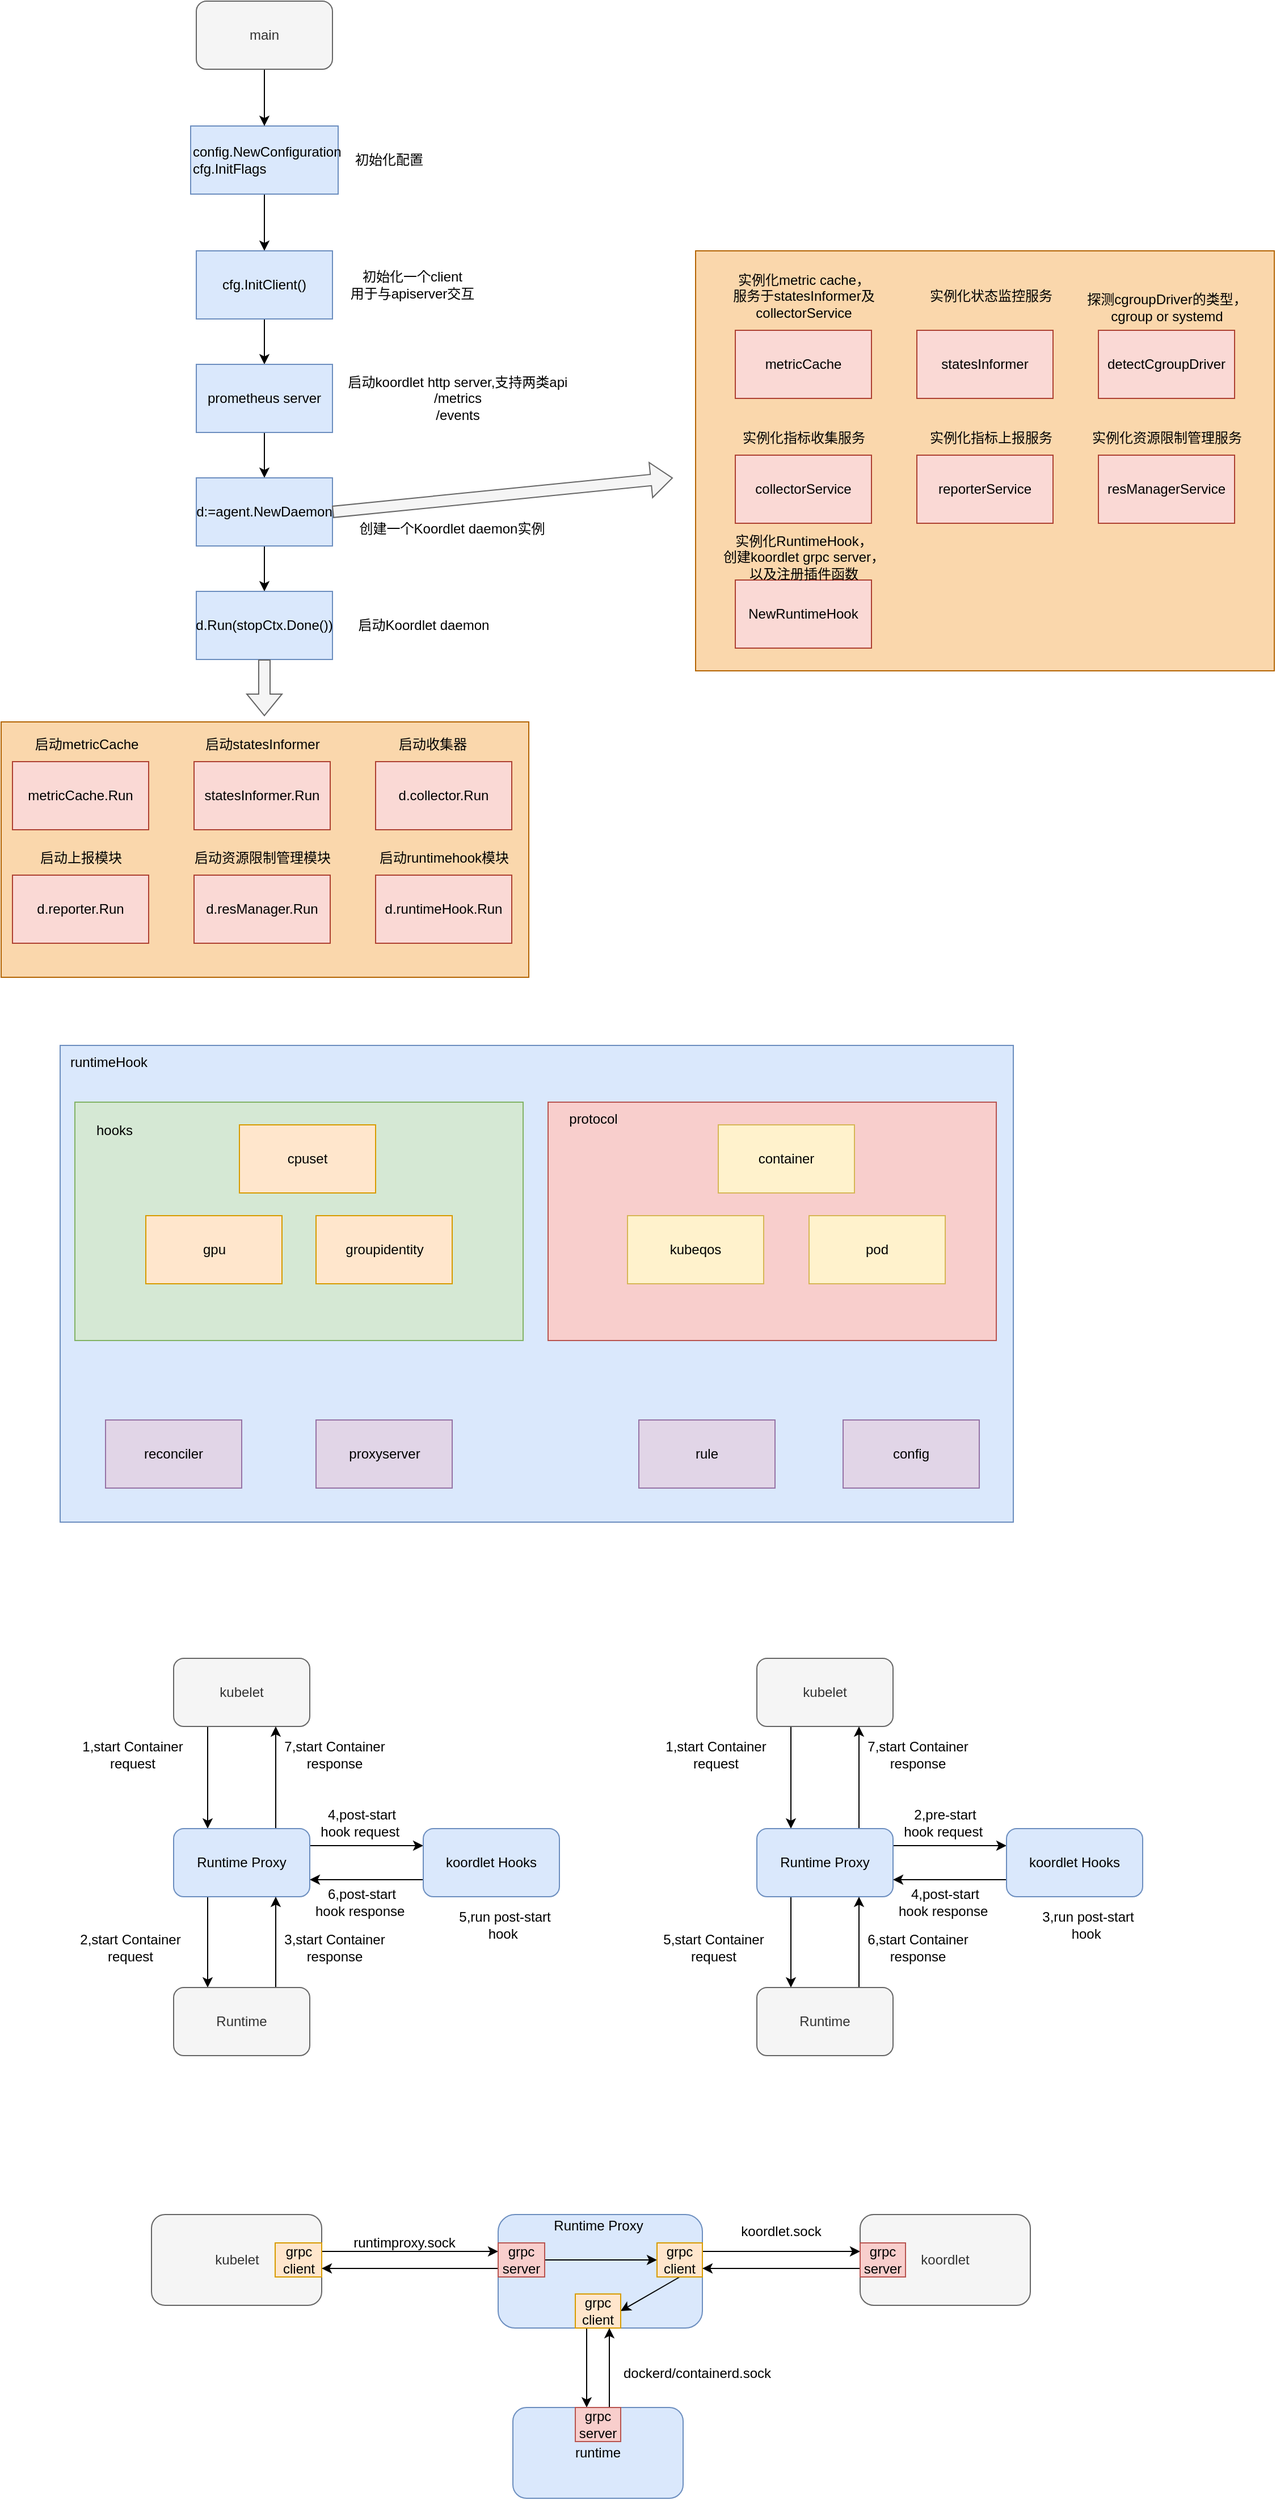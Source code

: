 <mxfile version="20.7.4" type="device"><diagram id="zlKiMgp8BhuNsJKKGPrs" name="第 1 页"><mxGraphModel dx="1434" dy="572" grid="0" gridSize="10" guides="1" tooltips="1" connect="1" arrows="1" fold="1" page="1" pageScale="1" pageWidth="3300" pageHeight="4681" math="0" shadow="0"><root><mxCell id="0"/><mxCell id="1" parent="0"/><mxCell id="lKtMnKAVDVIrrh2QZ4Ts-63" value="" style="rounded=0;whiteSpace=wrap;html=1;fillColor=#dae8fc;strokeColor=#6c8ebf;" parent="1" vertex="1"><mxGeometry x="120" y="1080" width="840" height="420" as="geometry"/></mxCell><mxCell id="lKtMnKAVDVIrrh2QZ4Ts-54" value="" style="rounded=0;whiteSpace=wrap;html=1;fillColor=#fad7ac;strokeColor=#b46504;" parent="1" vertex="1"><mxGeometry x="680" y="380" width="510" height="370" as="geometry"/></mxCell><mxCell id="lKtMnKAVDVIrrh2QZ4Ts-51" value="" style="rounded=0;whiteSpace=wrap;html=1;fillColor=#fad7ac;strokeColor=#b46504;" parent="1" vertex="1"><mxGeometry x="68" y="795" width="465" height="225" as="geometry"/></mxCell><mxCell id="lKtMnKAVDVIrrh2QZ4Ts-47" style="edgeStyle=orthogonalEdgeStyle;rounded=0;orthogonalLoop=1;jettySize=auto;html=1;exitX=0.5;exitY=1;exitDx=0;exitDy=0;" parent="1" source="lKtMnKAVDVIrrh2QZ4Ts-2" target="lKtMnKAVDVIrrh2QZ4Ts-7" edge="1"><mxGeometry relative="1" as="geometry"/></mxCell><mxCell id="lKtMnKAVDVIrrh2QZ4Ts-2" value="config.NewConfiguration&lt;br&gt;cfg.InitFlags" style="rounded=0;whiteSpace=wrap;html=1;align=left;fillColor=#dae8fc;strokeColor=#6c8ebf;" parent="1" vertex="1"><mxGeometry x="235" y="270" width="130" height="60" as="geometry"/></mxCell><mxCell id="lKtMnKAVDVIrrh2QZ4Ts-46" style="edgeStyle=orthogonalEdgeStyle;rounded=0;orthogonalLoop=1;jettySize=auto;html=1;exitX=0.5;exitY=1;exitDx=0;exitDy=0;entryX=0.5;entryY=0;entryDx=0;entryDy=0;" parent="1" source="lKtMnKAVDVIrrh2QZ4Ts-5" target="lKtMnKAVDVIrrh2QZ4Ts-2" edge="1"><mxGeometry relative="1" as="geometry"/></mxCell><mxCell id="lKtMnKAVDVIrrh2QZ4Ts-5" value="main" style="rounded=1;whiteSpace=wrap;html=1;fillColor=#f5f5f5;fontColor=#333333;strokeColor=#666666;" parent="1" vertex="1"><mxGeometry x="240" y="160" width="120" height="60" as="geometry"/></mxCell><mxCell id="lKtMnKAVDVIrrh2QZ4Ts-6" value="初始化配置" style="text;html=1;strokeColor=none;fillColor=none;align=center;verticalAlign=middle;whiteSpace=wrap;rounded=0;" parent="1" vertex="1"><mxGeometry x="370" y="285" width="80" height="30" as="geometry"/></mxCell><mxCell id="lKtMnKAVDVIrrh2QZ4Ts-48" style="edgeStyle=orthogonalEdgeStyle;rounded=0;orthogonalLoop=1;jettySize=auto;html=1;exitX=0.5;exitY=1;exitDx=0;exitDy=0;entryX=0.5;entryY=0;entryDx=0;entryDy=0;" parent="1" source="lKtMnKAVDVIrrh2QZ4Ts-7" target="lKtMnKAVDVIrrh2QZ4Ts-9" edge="1"><mxGeometry relative="1" as="geometry"/></mxCell><mxCell id="lKtMnKAVDVIrrh2QZ4Ts-7" value="cfg.InitClient()" style="rounded=0;whiteSpace=wrap;html=1;fillColor=#dae8fc;strokeColor=#6c8ebf;" parent="1" vertex="1"><mxGeometry x="240" y="380" width="120" height="60" as="geometry"/></mxCell><mxCell id="lKtMnKAVDVIrrh2QZ4Ts-8" value="初始化一个client&lt;br&gt;用于与apiserver交互" style="text;html=1;align=center;verticalAlign=middle;resizable=0;points=[];autosize=1;strokeColor=none;fillColor=none;" parent="1" vertex="1"><mxGeometry x="365" y="390" width="130" height="40" as="geometry"/></mxCell><mxCell id="lKtMnKAVDVIrrh2QZ4Ts-49" style="edgeStyle=orthogonalEdgeStyle;rounded=0;orthogonalLoop=1;jettySize=auto;html=1;exitX=0.5;exitY=1;exitDx=0;exitDy=0;entryX=0.5;entryY=0;entryDx=0;entryDy=0;" parent="1" source="lKtMnKAVDVIrrh2QZ4Ts-9" target="lKtMnKAVDVIrrh2QZ4Ts-11" edge="1"><mxGeometry relative="1" as="geometry"/></mxCell><mxCell id="lKtMnKAVDVIrrh2QZ4Ts-9" value="prometheus server" style="rounded=0;whiteSpace=wrap;html=1;fillColor=#dae8fc;strokeColor=#6c8ebf;" parent="1" vertex="1"><mxGeometry x="240" y="480" width="120" height="60" as="geometry"/></mxCell><mxCell id="lKtMnKAVDVIrrh2QZ4Ts-10" value="启动koordlet http server,支持两类api&lt;br&gt;/metrics&lt;br&gt;/events" style="text;html=1;align=center;verticalAlign=middle;resizable=0;points=[];autosize=1;strokeColor=none;fillColor=none;" parent="1" vertex="1"><mxGeometry x="360" y="480" width="220" height="60" as="geometry"/></mxCell><mxCell id="lKtMnKAVDVIrrh2QZ4Ts-50" style="edgeStyle=orthogonalEdgeStyle;rounded=0;orthogonalLoop=1;jettySize=auto;html=1;exitX=0.5;exitY=1;exitDx=0;exitDy=0;entryX=0.5;entryY=0;entryDx=0;entryDy=0;" parent="1" source="lKtMnKAVDVIrrh2QZ4Ts-11" target="lKtMnKAVDVIrrh2QZ4Ts-12" edge="1"><mxGeometry relative="1" as="geometry"/></mxCell><mxCell id="lKtMnKAVDVIrrh2QZ4Ts-11" value="d:=agent.NewDaemon" style="rounded=0;whiteSpace=wrap;html=1;fillColor=#dae8fc;strokeColor=#6c8ebf;" parent="1" vertex="1"><mxGeometry x="240" y="580" width="120" height="60" as="geometry"/></mxCell><mxCell id="lKtMnKAVDVIrrh2QZ4Ts-12" value="d.Run(stopCtx.Done())" style="rounded=0;whiteSpace=wrap;html=1;fillColor=#dae8fc;strokeColor=#6c8ebf;" parent="1" vertex="1"><mxGeometry x="240" y="680" width="120" height="60" as="geometry"/></mxCell><mxCell id="lKtMnKAVDVIrrh2QZ4Ts-13" value="创建一个Koordlet daemon实例" style="text;html=1;align=center;verticalAlign=middle;resizable=0;points=[];autosize=1;strokeColor=none;fillColor=none;" parent="1" vertex="1"><mxGeometry x="370" y="610" width="190" height="30" as="geometry"/></mxCell><mxCell id="lKtMnKAVDVIrrh2QZ4Ts-14" value="启动Koordlet daemon" style="text;html=1;align=center;verticalAlign=middle;resizable=0;points=[];autosize=1;strokeColor=none;fillColor=none;" parent="1" vertex="1"><mxGeometry x="370" y="695" width="140" height="30" as="geometry"/></mxCell><mxCell id="lKtMnKAVDVIrrh2QZ4Ts-15" value="detectCgroupDriver" style="rounded=0;whiteSpace=wrap;html=1;fillColor=#fad9d5;strokeColor=#ae4132;" parent="1" vertex="1"><mxGeometry x="1035" y="450" width="120" height="60" as="geometry"/></mxCell><mxCell id="lKtMnKAVDVIrrh2QZ4Ts-19" value="&lt;span style=&quot;&quot;&gt;collectorService&lt;/span&gt;" style="rounded=0;whiteSpace=wrap;html=1;fillColor=#fad9d5;strokeColor=#ae4132;" parent="1" vertex="1"><mxGeometry x="715" y="560" width="120" height="60" as="geometry"/></mxCell><mxCell id="lKtMnKAVDVIrrh2QZ4Ts-20" value="reporterService" style="rounded=0;whiteSpace=wrap;html=1;fillColor=#fad9d5;strokeColor=#ae4132;" parent="1" vertex="1"><mxGeometry x="875" y="560" width="120" height="60" as="geometry"/></mxCell><mxCell id="lKtMnKAVDVIrrh2QZ4Ts-22" value="statesInformer" style="rounded=0;whiteSpace=wrap;html=1;fillColor=#fad9d5;strokeColor=#ae4132;" parent="1" vertex="1"><mxGeometry x="875" y="450" width="120" height="60" as="geometry"/></mxCell><mxCell id="lKtMnKAVDVIrrh2QZ4Ts-23" value="NewRuntimeHook" style="rounded=0;whiteSpace=wrap;html=1;fillColor=#fad9d5;strokeColor=#ae4132;" parent="1" vertex="1"><mxGeometry x="715" y="670" width="120" height="60" as="geometry"/></mxCell><mxCell id="lKtMnKAVDVIrrh2QZ4Ts-24" value="resManagerService" style="rounded=0;whiteSpace=wrap;html=1;fillColor=#fad9d5;strokeColor=#ae4132;" parent="1" vertex="1"><mxGeometry x="1035" y="560" width="120" height="60" as="geometry"/></mxCell><mxCell id="lKtMnKAVDVIrrh2QZ4Ts-25" value="探测cgroupDriver的类型，&lt;br&gt;cgroup or systemd" style="text;html=1;align=center;verticalAlign=middle;resizable=0;points=[];autosize=1;strokeColor=none;fillColor=none;" parent="1" vertex="1"><mxGeometry x="1015" y="410" width="160" height="40" as="geometry"/></mxCell><mxCell id="lKtMnKAVDVIrrh2QZ4Ts-26" value="实例化指标收集服务" style="text;html=1;align=center;verticalAlign=middle;resizable=0;points=[];autosize=1;strokeColor=none;fillColor=none;" parent="1" vertex="1"><mxGeometry x="710" y="530" width="130" height="30" as="geometry"/></mxCell><mxCell id="lKtMnKAVDVIrrh2QZ4Ts-27" value="实例化指标上报服务" style="text;html=1;align=center;verticalAlign=middle;resizable=0;points=[];autosize=1;strokeColor=none;fillColor=none;" parent="1" vertex="1"><mxGeometry x="875" y="530" width="130" height="30" as="geometry"/></mxCell><mxCell id="lKtMnKAVDVIrrh2QZ4Ts-28" value="实例化RuntimeHook，&lt;br&gt;创建koordlet grpc server，&lt;br&gt;以及注册插件函数" style="text;html=1;align=center;verticalAlign=middle;resizable=0;points=[];autosize=1;strokeColor=none;fillColor=none;" parent="1" vertex="1"><mxGeometry x="690" y="620" width="170" height="60" as="geometry"/></mxCell><mxCell id="lKtMnKAVDVIrrh2QZ4Ts-29" value="实例化资源限制管理服务" style="text;html=1;align=center;verticalAlign=middle;resizable=0;points=[];autosize=1;strokeColor=none;fillColor=none;" parent="1" vertex="1"><mxGeometry x="1015" y="530" width="160" height="30" as="geometry"/></mxCell><mxCell id="lKtMnKAVDVIrrh2QZ4Ts-30" value="实例化状态监控服务" style="text;html=1;align=center;verticalAlign=middle;resizable=0;points=[];autosize=1;strokeColor=none;fillColor=none;" parent="1" vertex="1"><mxGeometry x="875" y="405" width="130" height="30" as="geometry"/></mxCell><mxCell id="lKtMnKAVDVIrrh2QZ4Ts-32" value="metricCache.Run" style="rounded=0;whiteSpace=wrap;html=1;fillColor=#fad9d5;strokeColor=#ae4132;" parent="1" vertex="1"><mxGeometry x="78" y="830" width="120" height="60" as="geometry"/></mxCell><mxCell id="lKtMnKAVDVIrrh2QZ4Ts-33" value="metricCache" style="rounded=0;whiteSpace=wrap;html=1;fillColor=#fad9d5;strokeColor=#ae4132;" parent="1" vertex="1"><mxGeometry x="715" y="450" width="120" height="60" as="geometry"/></mxCell><mxCell id="lKtMnKAVDVIrrh2QZ4Ts-34" value="实例化metric cache，&lt;br&gt;服务于&lt;span style=&quot;&quot;&gt;statesInformer及&lt;/span&gt;&lt;br&gt;&lt;span style=&quot;&quot;&gt;collectorService&lt;/span&gt;" style="text;html=1;align=center;verticalAlign=middle;resizable=0;points=[];autosize=1;strokeColor=none;fillColor=none;" parent="1" vertex="1"><mxGeometry x="700" y="390" width="150" height="60" as="geometry"/></mxCell><mxCell id="lKtMnKAVDVIrrh2QZ4Ts-35" value="d.reporter.Run" style="rounded=0;whiteSpace=wrap;html=1;fillColor=#fad9d5;strokeColor=#ae4132;" parent="1" vertex="1"><mxGeometry x="78" y="930" width="120" height="60" as="geometry"/></mxCell><mxCell id="lKtMnKAVDVIrrh2QZ4Ts-36" value="d.collector.Run" style="rounded=0;whiteSpace=wrap;html=1;fillColor=#fad9d5;strokeColor=#ae4132;" parent="1" vertex="1"><mxGeometry x="398" y="830" width="120" height="60" as="geometry"/></mxCell><mxCell id="lKtMnKAVDVIrrh2QZ4Ts-37" value="statesInformer.Run" style="rounded=0;whiteSpace=wrap;html=1;fillColor=#fad9d5;strokeColor=#ae4132;" parent="1" vertex="1"><mxGeometry x="238" y="830" width="120" height="60" as="geometry"/></mxCell><mxCell id="lKtMnKAVDVIrrh2QZ4Ts-38" value="d.resManager.Run" style="rounded=0;whiteSpace=wrap;html=1;fillColor=#fad9d5;strokeColor=#ae4132;" parent="1" vertex="1"><mxGeometry x="238" y="930" width="120" height="60" as="geometry"/></mxCell><mxCell id="lKtMnKAVDVIrrh2QZ4Ts-39" value="d.runtimeHook.Run" style="rounded=0;whiteSpace=wrap;html=1;fillColor=#fad9d5;strokeColor=#ae4132;" parent="1" vertex="1"><mxGeometry x="398" y="930" width="120" height="60" as="geometry"/></mxCell><mxCell id="lKtMnKAVDVIrrh2QZ4Ts-40" value="启动metricCache" style="text;html=1;align=center;verticalAlign=middle;resizable=0;points=[];autosize=1;strokeColor=none;fillColor=none;" parent="1" vertex="1"><mxGeometry x="88" y="800" width="110" height="30" as="geometry"/></mxCell><mxCell id="lKtMnKAVDVIrrh2QZ4Ts-41" value="启动statesInformer" style="text;html=1;align=center;verticalAlign=middle;resizable=0;points=[];autosize=1;strokeColor=none;fillColor=none;" parent="1" vertex="1"><mxGeometry x="238" y="800" width="120" height="30" as="geometry"/></mxCell><mxCell id="lKtMnKAVDVIrrh2QZ4Ts-42" value="启动收集器" style="text;html=1;align=center;verticalAlign=middle;resizable=0;points=[];autosize=1;strokeColor=none;fillColor=none;" parent="1" vertex="1"><mxGeometry x="408" y="800" width="80" height="30" as="geometry"/></mxCell><mxCell id="lKtMnKAVDVIrrh2QZ4Ts-43" value="启动上报模块" style="text;html=1;align=center;verticalAlign=middle;resizable=0;points=[];autosize=1;strokeColor=none;fillColor=none;" parent="1" vertex="1"><mxGeometry x="88" y="900" width="100" height="30" as="geometry"/></mxCell><mxCell id="lKtMnKAVDVIrrh2QZ4Ts-44" value="启动资源限制管理模块" style="text;html=1;align=center;verticalAlign=middle;resizable=0;points=[];autosize=1;strokeColor=none;fillColor=none;" parent="1" vertex="1"><mxGeometry x="228" y="900" width="140" height="30" as="geometry"/></mxCell><mxCell id="lKtMnKAVDVIrrh2QZ4Ts-45" value="启动runtimehook模块" style="text;html=1;align=center;verticalAlign=middle;resizable=0;points=[];autosize=1;strokeColor=none;fillColor=none;" parent="1" vertex="1"><mxGeometry x="388" y="900" width="140" height="30" as="geometry"/></mxCell><mxCell id="lKtMnKAVDVIrrh2QZ4Ts-55" value="" style="shape=flexArrow;endArrow=classic;html=1;rounded=0;exitX=1;exitY=0.5;exitDx=0;exitDy=0;fillColor=#f5f5f5;strokeColor=#666666;" parent="1" source="lKtMnKAVDVIrrh2QZ4Ts-11" edge="1"><mxGeometry width="50" height="50" relative="1" as="geometry"><mxPoint x="420" y="630" as="sourcePoint"/><mxPoint x="660" y="580" as="targetPoint"/></mxGeometry></mxCell><mxCell id="lKtMnKAVDVIrrh2QZ4Ts-56" value="" style="shape=flexArrow;endArrow=classic;html=1;rounded=0;exitX=0.5;exitY=1;exitDx=0;exitDy=0;fillColor=#f5f5f5;strokeColor=#666666;" parent="1" source="lKtMnKAVDVIrrh2QZ4Ts-12" edge="1"><mxGeometry width="50" height="50" relative="1" as="geometry"><mxPoint x="280" y="800" as="sourcePoint"/><mxPoint x="300" y="790" as="targetPoint"/></mxGeometry></mxCell><mxCell id="lKtMnKAVDVIrrh2QZ4Ts-59" value="proxyserver" style="rounded=0;whiteSpace=wrap;html=1;fillColor=#e1d5e7;strokeColor=#9673a6;" parent="1" vertex="1"><mxGeometry x="345.5" y="1410" width="120" height="60" as="geometry"/></mxCell><mxCell id="lKtMnKAVDVIrrh2QZ4Ts-60" value="reconciler" style="rounded=0;whiteSpace=wrap;html=1;fillColor=#e1d5e7;strokeColor=#9673a6;" parent="1" vertex="1"><mxGeometry x="160" y="1410" width="120" height="60" as="geometry"/></mxCell><mxCell id="lKtMnKAVDVIrrh2QZ4Ts-67" value="" style="rounded=0;whiteSpace=wrap;html=1;fillColor=#d5e8d4;strokeColor=#82b366;" parent="1" vertex="1"><mxGeometry x="133" y="1130" width="395" height="210" as="geometry"/></mxCell><mxCell id="lKtMnKAVDVIrrh2QZ4Ts-61" value="rule" style="rounded=0;whiteSpace=wrap;html=1;fillColor=#e1d5e7;strokeColor=#9673a6;" parent="1" vertex="1"><mxGeometry x="630" y="1410" width="120" height="60" as="geometry"/></mxCell><mxCell id="lKtMnKAVDVIrrh2QZ4Ts-62" value="config" style="rounded=0;whiteSpace=wrap;html=1;fillColor=#e1d5e7;strokeColor=#9673a6;" parent="1" vertex="1"><mxGeometry x="810" y="1410" width="120" height="60" as="geometry"/></mxCell><mxCell id="lKtMnKAVDVIrrh2QZ4Ts-57" value="cpuset" style="rounded=0;whiteSpace=wrap;html=1;fillColor=#ffe6cc;strokeColor=#d79b00;" parent="1" vertex="1"><mxGeometry x="278" y="1150" width="120" height="60" as="geometry"/></mxCell><mxCell id="lKtMnKAVDVIrrh2QZ4Ts-66" value="groupidentity" style="rounded=0;whiteSpace=wrap;html=1;fillColor=#ffe6cc;strokeColor=#d79b00;" parent="1" vertex="1"><mxGeometry x="345.5" y="1230" width="120" height="60" as="geometry"/></mxCell><mxCell id="lKtMnKAVDVIrrh2QZ4Ts-65" value="gpu" style="rounded=0;whiteSpace=wrap;html=1;fillColor=#ffe6cc;strokeColor=#d79b00;" parent="1" vertex="1"><mxGeometry x="195.5" y="1230" width="120" height="60" as="geometry"/></mxCell><mxCell id="lKtMnKAVDVIrrh2QZ4Ts-70" value="" style="rounded=0;whiteSpace=wrap;html=1;fillColor=#f8cecc;strokeColor=#b85450;" parent="1" vertex="1"><mxGeometry x="550" y="1130" width="395" height="210" as="geometry"/></mxCell><mxCell id="lKtMnKAVDVIrrh2QZ4Ts-68" value="container" style="rounded=0;whiteSpace=wrap;html=1;fillColor=#fff2cc;strokeColor=#d6b656;" parent="1" vertex="1"><mxGeometry x="700" y="1150" width="120" height="60" as="geometry"/></mxCell><mxCell id="lKtMnKAVDVIrrh2QZ4Ts-58" value="kubeqos" style="rounded=0;whiteSpace=wrap;html=1;fillColor=#fff2cc;strokeColor=#d6b656;" parent="1" vertex="1"><mxGeometry x="620" y="1230" width="120" height="60" as="geometry"/></mxCell><mxCell id="lKtMnKAVDVIrrh2QZ4Ts-69" value="pod" style="rounded=0;whiteSpace=wrap;html=1;fillColor=#fff2cc;strokeColor=#d6b656;" parent="1" vertex="1"><mxGeometry x="780" y="1230" width="120" height="60" as="geometry"/></mxCell><mxCell id="lKtMnKAVDVIrrh2QZ4Ts-71" value="protocol" style="text;html=1;strokeColor=none;fillColor=none;align=center;verticalAlign=middle;whiteSpace=wrap;rounded=0;" parent="1" vertex="1"><mxGeometry x="560" y="1130" width="60" height="30" as="geometry"/></mxCell><mxCell id="lKtMnKAVDVIrrh2QZ4Ts-72" value="runtimeHook" style="text;html=1;strokeColor=none;fillColor=none;align=center;verticalAlign=middle;whiteSpace=wrap;rounded=0;" parent="1" vertex="1"><mxGeometry x="133" y="1080" width="60" height="30" as="geometry"/></mxCell><mxCell id="lKtMnKAVDVIrrh2QZ4Ts-73" value="hooks" style="text;html=1;strokeColor=none;fillColor=none;align=center;verticalAlign=middle;whiteSpace=wrap;rounded=0;" parent="1" vertex="1"><mxGeometry x="138" y="1140" width="60" height="30" as="geometry"/></mxCell><mxCell id="vzNO9jALvH_9d_P13sJ4-8" style="edgeStyle=orthogonalEdgeStyle;rounded=0;orthogonalLoop=1;jettySize=auto;html=1;exitX=0.25;exitY=1;exitDx=0;exitDy=0;entryX=0.25;entryY=0;entryDx=0;entryDy=0;" edge="1" parent="1" source="vzNO9jALvH_9d_P13sJ4-2" target="vzNO9jALvH_9d_P13sJ4-3"><mxGeometry relative="1" as="geometry"/></mxCell><mxCell id="vzNO9jALvH_9d_P13sJ4-2" value="kubelet" style="rounded=1;whiteSpace=wrap;html=1;fillColor=#f5f5f5;fontColor=#333333;strokeColor=#666666;" vertex="1" parent="1"><mxGeometry x="220" y="1620" width="120" height="60" as="geometry"/></mxCell><mxCell id="vzNO9jALvH_9d_P13sJ4-6" style="edgeStyle=orthogonalEdgeStyle;rounded=0;orthogonalLoop=1;jettySize=auto;html=1;exitX=1;exitY=0.25;exitDx=0;exitDy=0;entryX=0;entryY=0.25;entryDx=0;entryDy=0;" edge="1" parent="1" source="vzNO9jALvH_9d_P13sJ4-3" target="vzNO9jALvH_9d_P13sJ4-5"><mxGeometry relative="1" as="geometry"/></mxCell><mxCell id="vzNO9jALvH_9d_P13sJ4-9" style="edgeStyle=orthogonalEdgeStyle;rounded=0;orthogonalLoop=1;jettySize=auto;html=1;exitX=0.75;exitY=0;exitDx=0;exitDy=0;entryX=0.75;entryY=1;entryDx=0;entryDy=0;" edge="1" parent="1" source="vzNO9jALvH_9d_P13sJ4-3" target="vzNO9jALvH_9d_P13sJ4-2"><mxGeometry relative="1" as="geometry"/></mxCell><mxCell id="vzNO9jALvH_9d_P13sJ4-10" style="edgeStyle=orthogonalEdgeStyle;rounded=0;orthogonalLoop=1;jettySize=auto;html=1;exitX=0.25;exitY=1;exitDx=0;exitDy=0;entryX=0.25;entryY=0;entryDx=0;entryDy=0;" edge="1" parent="1" source="vzNO9jALvH_9d_P13sJ4-3" target="vzNO9jALvH_9d_P13sJ4-4"><mxGeometry relative="1" as="geometry"/></mxCell><mxCell id="vzNO9jALvH_9d_P13sJ4-3" value="Runtime Proxy" style="rounded=1;whiteSpace=wrap;html=1;fillColor=#dae8fc;strokeColor=#6c8ebf;" vertex="1" parent="1"><mxGeometry x="220" y="1770" width="120" height="60" as="geometry"/></mxCell><mxCell id="vzNO9jALvH_9d_P13sJ4-11" style="edgeStyle=orthogonalEdgeStyle;rounded=0;orthogonalLoop=1;jettySize=auto;html=1;exitX=0.75;exitY=0;exitDx=0;exitDy=0;entryX=0.75;entryY=1;entryDx=0;entryDy=0;" edge="1" parent="1" source="vzNO9jALvH_9d_P13sJ4-4" target="vzNO9jALvH_9d_P13sJ4-3"><mxGeometry relative="1" as="geometry"/></mxCell><mxCell id="vzNO9jALvH_9d_P13sJ4-4" value="Runtime" style="rounded=1;whiteSpace=wrap;html=1;fillColor=#f5f5f5;fontColor=#333333;strokeColor=#666666;" vertex="1" parent="1"><mxGeometry x="220" y="1910" width="120" height="60" as="geometry"/></mxCell><mxCell id="vzNO9jALvH_9d_P13sJ4-7" style="edgeStyle=orthogonalEdgeStyle;rounded=0;orthogonalLoop=1;jettySize=auto;html=1;exitX=0;exitY=0.75;exitDx=0;exitDy=0;entryX=1;entryY=0.75;entryDx=0;entryDy=0;" edge="1" parent="1" source="vzNO9jALvH_9d_P13sJ4-5" target="vzNO9jALvH_9d_P13sJ4-3"><mxGeometry relative="1" as="geometry"/></mxCell><mxCell id="vzNO9jALvH_9d_P13sJ4-5" value="koordlet Hooks" style="rounded=1;whiteSpace=wrap;html=1;fillColor=#dae8fc;strokeColor=#6c8ebf;" vertex="1" parent="1"><mxGeometry x="440" y="1770" width="120" height="60" as="geometry"/></mxCell><mxCell id="vzNO9jALvH_9d_P13sJ4-12" value="1,start Container request" style="text;html=1;strokeColor=none;fillColor=none;align=center;verticalAlign=middle;whiteSpace=wrap;rounded=0;" vertex="1" parent="1"><mxGeometry x="138" y="1690" width="92" height="30" as="geometry"/></mxCell><mxCell id="vzNO9jALvH_9d_P13sJ4-13" value="2,start Container request" style="text;html=1;strokeColor=none;fillColor=none;align=center;verticalAlign=middle;whiteSpace=wrap;rounded=0;" vertex="1" parent="1"><mxGeometry x="136" y="1860" width="92" height="30" as="geometry"/></mxCell><mxCell id="vzNO9jALvH_9d_P13sJ4-14" value="3,start Container response" style="text;html=1;strokeColor=none;fillColor=none;align=center;verticalAlign=middle;whiteSpace=wrap;rounded=0;" vertex="1" parent="1"><mxGeometry x="316" y="1860" width="92" height="30" as="geometry"/></mxCell><mxCell id="vzNO9jALvH_9d_P13sJ4-15" value="4,post-start &lt;br&gt;hook request&amp;nbsp;" style="text;html=1;strokeColor=none;fillColor=none;align=center;verticalAlign=middle;whiteSpace=wrap;rounded=0;" vertex="1" parent="1"><mxGeometry x="340" y="1750" width="92" height="30" as="geometry"/></mxCell><mxCell id="vzNO9jALvH_9d_P13sJ4-16" value="5,run post-start &lt;br&gt;hook&amp;nbsp;" style="text;html=1;strokeColor=none;fillColor=none;align=center;verticalAlign=middle;whiteSpace=wrap;rounded=0;" vertex="1" parent="1"><mxGeometry x="465.5" y="1840" width="92" height="30" as="geometry"/></mxCell><mxCell id="vzNO9jALvH_9d_P13sJ4-17" value="6,post-start &lt;br&gt;hook response&amp;nbsp;" style="text;html=1;strokeColor=none;fillColor=none;align=center;verticalAlign=middle;whiteSpace=wrap;rounded=0;" vertex="1" parent="1"><mxGeometry x="340" y="1820" width="92" height="30" as="geometry"/></mxCell><mxCell id="vzNO9jALvH_9d_P13sJ4-18" value="7,start Container response" style="text;html=1;strokeColor=none;fillColor=none;align=center;verticalAlign=middle;whiteSpace=wrap;rounded=0;" vertex="1" parent="1"><mxGeometry x="316" y="1690" width="92" height="30" as="geometry"/></mxCell><mxCell id="vzNO9jALvH_9d_P13sJ4-19" style="edgeStyle=orthogonalEdgeStyle;rounded=0;orthogonalLoop=1;jettySize=auto;html=1;exitX=0.25;exitY=1;exitDx=0;exitDy=0;entryX=0.25;entryY=0;entryDx=0;entryDy=0;" edge="1" parent="1" source="vzNO9jALvH_9d_P13sJ4-20" target="vzNO9jALvH_9d_P13sJ4-24"><mxGeometry relative="1" as="geometry"/></mxCell><mxCell id="vzNO9jALvH_9d_P13sJ4-20" value="kubelet" style="rounded=1;whiteSpace=wrap;html=1;fillColor=#f5f5f5;fontColor=#333333;strokeColor=#666666;" vertex="1" parent="1"><mxGeometry x="734" y="1620" width="120" height="60" as="geometry"/></mxCell><mxCell id="vzNO9jALvH_9d_P13sJ4-21" style="edgeStyle=orthogonalEdgeStyle;rounded=0;orthogonalLoop=1;jettySize=auto;html=1;exitX=1;exitY=0.25;exitDx=0;exitDy=0;entryX=0;entryY=0.25;entryDx=0;entryDy=0;" edge="1" parent="1" source="vzNO9jALvH_9d_P13sJ4-24" target="vzNO9jALvH_9d_P13sJ4-28"><mxGeometry relative="1" as="geometry"/></mxCell><mxCell id="vzNO9jALvH_9d_P13sJ4-22" style="edgeStyle=orthogonalEdgeStyle;rounded=0;orthogonalLoop=1;jettySize=auto;html=1;exitX=0.75;exitY=0;exitDx=0;exitDy=0;entryX=0.75;entryY=1;entryDx=0;entryDy=0;" edge="1" parent="1" source="vzNO9jALvH_9d_P13sJ4-24" target="vzNO9jALvH_9d_P13sJ4-20"><mxGeometry relative="1" as="geometry"/></mxCell><mxCell id="vzNO9jALvH_9d_P13sJ4-23" style="edgeStyle=orthogonalEdgeStyle;rounded=0;orthogonalLoop=1;jettySize=auto;html=1;exitX=0.25;exitY=1;exitDx=0;exitDy=0;entryX=0.25;entryY=0;entryDx=0;entryDy=0;" edge="1" parent="1" source="vzNO9jALvH_9d_P13sJ4-24" target="vzNO9jALvH_9d_P13sJ4-26"><mxGeometry relative="1" as="geometry"/></mxCell><mxCell id="vzNO9jALvH_9d_P13sJ4-24" value="Runtime Proxy" style="rounded=1;whiteSpace=wrap;html=1;fillColor=#dae8fc;strokeColor=#6c8ebf;" vertex="1" parent="1"><mxGeometry x="734" y="1770" width="120" height="60" as="geometry"/></mxCell><mxCell id="vzNO9jALvH_9d_P13sJ4-25" style="edgeStyle=orthogonalEdgeStyle;rounded=0;orthogonalLoop=1;jettySize=auto;html=1;exitX=0.75;exitY=0;exitDx=0;exitDy=0;entryX=0.75;entryY=1;entryDx=0;entryDy=0;" edge="1" parent="1" source="vzNO9jALvH_9d_P13sJ4-26" target="vzNO9jALvH_9d_P13sJ4-24"><mxGeometry relative="1" as="geometry"/></mxCell><mxCell id="vzNO9jALvH_9d_P13sJ4-26" value="Runtime" style="rounded=1;whiteSpace=wrap;html=1;fillColor=#f5f5f5;fontColor=#333333;strokeColor=#666666;" vertex="1" parent="1"><mxGeometry x="734" y="1910" width="120" height="60" as="geometry"/></mxCell><mxCell id="vzNO9jALvH_9d_P13sJ4-27" style="edgeStyle=orthogonalEdgeStyle;rounded=0;orthogonalLoop=1;jettySize=auto;html=1;exitX=0;exitY=0.75;exitDx=0;exitDy=0;entryX=1;entryY=0.75;entryDx=0;entryDy=0;" edge="1" parent="1" source="vzNO9jALvH_9d_P13sJ4-28" target="vzNO9jALvH_9d_P13sJ4-24"><mxGeometry relative="1" as="geometry"/></mxCell><mxCell id="vzNO9jALvH_9d_P13sJ4-28" value="koordlet Hooks" style="rounded=1;whiteSpace=wrap;html=1;fillColor=#dae8fc;strokeColor=#6c8ebf;" vertex="1" parent="1"><mxGeometry x="954" y="1770" width="120" height="60" as="geometry"/></mxCell><mxCell id="vzNO9jALvH_9d_P13sJ4-29" value="1,start Container request" style="text;html=1;strokeColor=none;fillColor=none;align=center;verticalAlign=middle;whiteSpace=wrap;rounded=0;" vertex="1" parent="1"><mxGeometry x="652" y="1690" width="92" height="30" as="geometry"/></mxCell><mxCell id="vzNO9jALvH_9d_P13sJ4-30" value="5,start Container request" style="text;html=1;strokeColor=none;fillColor=none;align=center;verticalAlign=middle;whiteSpace=wrap;rounded=0;" vertex="1" parent="1"><mxGeometry x="650" y="1860" width="92" height="30" as="geometry"/></mxCell><mxCell id="vzNO9jALvH_9d_P13sJ4-31" value="6,start Container response" style="text;html=1;strokeColor=none;fillColor=none;align=center;verticalAlign=middle;whiteSpace=wrap;rounded=0;" vertex="1" parent="1"><mxGeometry x="830" y="1860" width="92" height="30" as="geometry"/></mxCell><mxCell id="vzNO9jALvH_9d_P13sJ4-32" value="2,pre-start &lt;br&gt;hook request&amp;nbsp;" style="text;html=1;strokeColor=none;fillColor=none;align=center;verticalAlign=middle;whiteSpace=wrap;rounded=0;" vertex="1" parent="1"><mxGeometry x="854" y="1750" width="92" height="30" as="geometry"/></mxCell><mxCell id="vzNO9jALvH_9d_P13sJ4-33" value="3,run post-start &lt;br&gt;hook&amp;nbsp;" style="text;html=1;strokeColor=none;fillColor=none;align=center;verticalAlign=middle;whiteSpace=wrap;rounded=0;" vertex="1" parent="1"><mxGeometry x="979.5" y="1840" width="92" height="30" as="geometry"/></mxCell><mxCell id="vzNO9jALvH_9d_P13sJ4-34" value="4,post-start &lt;br&gt;hook response&amp;nbsp;" style="text;html=1;strokeColor=none;fillColor=none;align=center;verticalAlign=middle;whiteSpace=wrap;rounded=0;" vertex="1" parent="1"><mxGeometry x="854" y="1820" width="92" height="30" as="geometry"/></mxCell><mxCell id="vzNO9jALvH_9d_P13sJ4-35" value="7,start Container response" style="text;html=1;strokeColor=none;fillColor=none;align=center;verticalAlign=middle;whiteSpace=wrap;rounded=0;" vertex="1" parent="1"><mxGeometry x="830" y="1690" width="92" height="30" as="geometry"/></mxCell><mxCell id="vzNO9jALvH_9d_P13sJ4-36" value="kubelet" style="rounded=1;whiteSpace=wrap;html=1;fillColor=#f5f5f5;fontColor=#333333;strokeColor=#666666;" vertex="1" parent="1"><mxGeometry x="200.5" y="2110" width="150" height="80" as="geometry"/></mxCell><mxCell id="vzNO9jALvH_9d_P13sJ4-54" style="edgeStyle=orthogonalEdgeStyle;rounded=0;orthogonalLoop=1;jettySize=auto;html=1;exitX=1;exitY=0.25;exitDx=0;exitDy=0;entryX=0;entryY=0.25;entryDx=0;entryDy=0;" edge="1" parent="1" source="vzNO9jALvH_9d_P13sJ4-43" target="vzNO9jALvH_9d_P13sJ4-47"><mxGeometry relative="1" as="geometry"/></mxCell><mxCell id="vzNO9jALvH_9d_P13sJ4-43" value="grpc client" style="rounded=0;whiteSpace=wrap;html=1;fillColor=#ffe6cc;strokeColor=#d79b00;" vertex="1" parent="1"><mxGeometry x="309.5" y="2135" width="41" height="30" as="geometry"/></mxCell><mxCell id="vzNO9jALvH_9d_P13sJ4-45" value="" style="rounded=1;whiteSpace=wrap;html=1;fillColor=#dae8fc;strokeColor=#6c8ebf;" vertex="1" parent="1"><mxGeometry x="506" y="2110" width="180" height="100" as="geometry"/></mxCell><mxCell id="vzNO9jALvH_9d_P13sJ4-46" value="koordlet" style="rounded=1;whiteSpace=wrap;html=1;fillColor=#f5f5f5;fontColor=#333333;strokeColor=#666666;" vertex="1" parent="1"><mxGeometry x="825" y="2110" width="150" height="80" as="geometry"/></mxCell><mxCell id="vzNO9jALvH_9d_P13sJ4-55" style="edgeStyle=orthogonalEdgeStyle;rounded=0;orthogonalLoop=1;jettySize=auto;html=1;exitX=0;exitY=0.75;exitDx=0;exitDy=0;entryX=1;entryY=0.75;entryDx=0;entryDy=0;" edge="1" parent="1" source="vzNO9jALvH_9d_P13sJ4-47" target="vzNO9jALvH_9d_P13sJ4-43"><mxGeometry relative="1" as="geometry"/></mxCell><mxCell id="vzNO9jALvH_9d_P13sJ4-65" style="edgeStyle=orthogonalEdgeStyle;rounded=0;orthogonalLoop=1;jettySize=auto;html=1;exitX=1;exitY=0.5;exitDx=0;exitDy=0;entryX=0;entryY=0.5;entryDx=0;entryDy=0;" edge="1" parent="1" source="vzNO9jALvH_9d_P13sJ4-47" target="vzNO9jALvH_9d_P13sJ4-48"><mxGeometry relative="1" as="geometry"/></mxCell><mxCell id="vzNO9jALvH_9d_P13sJ4-47" value="grpc server" style="rounded=0;whiteSpace=wrap;html=1;fillColor=#f8cecc;strokeColor=#b85450;" vertex="1" parent="1"><mxGeometry x="506" y="2135" width="41" height="30" as="geometry"/></mxCell><mxCell id="vzNO9jALvH_9d_P13sJ4-56" style="edgeStyle=orthogonalEdgeStyle;rounded=0;orthogonalLoop=1;jettySize=auto;html=1;exitX=1;exitY=0.25;exitDx=0;exitDy=0;entryX=0;entryY=0.25;entryDx=0;entryDy=0;" edge="1" parent="1" source="vzNO9jALvH_9d_P13sJ4-48" target="vzNO9jALvH_9d_P13sJ4-49"><mxGeometry relative="1" as="geometry"/></mxCell><mxCell id="vzNO9jALvH_9d_P13sJ4-64" style="rounded=0;orthogonalLoop=1;jettySize=auto;html=1;exitX=0.5;exitY=1;exitDx=0;exitDy=0;entryX=1;entryY=0.5;entryDx=0;entryDy=0;" edge="1" parent="1" source="vzNO9jALvH_9d_P13sJ4-48" target="vzNO9jALvH_9d_P13sJ4-50"><mxGeometry relative="1" as="geometry"/></mxCell><mxCell id="vzNO9jALvH_9d_P13sJ4-48" value="grpc client" style="rounded=0;whiteSpace=wrap;html=1;fillColor=#ffe6cc;strokeColor=#d79b00;" vertex="1" parent="1"><mxGeometry x="646" y="2135" width="40" height="30" as="geometry"/></mxCell><mxCell id="vzNO9jALvH_9d_P13sJ4-57" style="edgeStyle=orthogonalEdgeStyle;rounded=0;orthogonalLoop=1;jettySize=auto;html=1;exitX=0;exitY=0.75;exitDx=0;exitDy=0;entryX=1;entryY=0.75;entryDx=0;entryDy=0;" edge="1" parent="1" source="vzNO9jALvH_9d_P13sJ4-49" target="vzNO9jALvH_9d_P13sJ4-48"><mxGeometry relative="1" as="geometry"/></mxCell><mxCell id="vzNO9jALvH_9d_P13sJ4-49" value="grpc server" style="rounded=0;whiteSpace=wrap;html=1;fillColor=#f8cecc;strokeColor=#b85450;" vertex="1" parent="1"><mxGeometry x="825" y="2135" width="40" height="30" as="geometry"/></mxCell><mxCell id="vzNO9jALvH_9d_P13sJ4-58" style="edgeStyle=orthogonalEdgeStyle;rounded=0;orthogonalLoop=1;jettySize=auto;html=1;exitX=0.25;exitY=1;exitDx=0;exitDy=0;entryX=0.25;entryY=0;entryDx=0;entryDy=0;" edge="1" parent="1" source="vzNO9jALvH_9d_P13sJ4-50" target="vzNO9jALvH_9d_P13sJ4-53"><mxGeometry relative="1" as="geometry"/></mxCell><mxCell id="vzNO9jALvH_9d_P13sJ4-50" value="grpc client" style="rounded=0;whiteSpace=wrap;html=1;fillColor=#ffe6cc;strokeColor=#d79b00;" vertex="1" parent="1"><mxGeometry x="574" y="2180" width="40" height="30" as="geometry"/></mxCell><mxCell id="vzNO9jALvH_9d_P13sJ4-52" value="runtime" style="rounded=1;whiteSpace=wrap;html=1;fillColor=#dae8fc;strokeColor=#6c8ebf;" vertex="1" parent="1"><mxGeometry x="519" y="2280" width="150" height="80" as="geometry"/></mxCell><mxCell id="vzNO9jALvH_9d_P13sJ4-59" style="edgeStyle=orthogonalEdgeStyle;rounded=0;orthogonalLoop=1;jettySize=auto;html=1;exitX=0.75;exitY=0;exitDx=0;exitDy=0;entryX=0.75;entryY=1;entryDx=0;entryDy=0;" edge="1" parent="1" source="vzNO9jALvH_9d_P13sJ4-53" target="vzNO9jALvH_9d_P13sJ4-50"><mxGeometry relative="1" as="geometry"/></mxCell><mxCell id="vzNO9jALvH_9d_P13sJ4-53" value="grpc server" style="rounded=0;whiteSpace=wrap;html=1;fillColor=#f8cecc;strokeColor=#b85450;" vertex="1" parent="1"><mxGeometry x="574" y="2280" width="40" height="30" as="geometry"/></mxCell><mxCell id="vzNO9jALvH_9d_P13sJ4-60" value="dockerd/containerd.sock" style="text;html=1;align=center;verticalAlign=middle;resizable=0;points=[];autosize=1;strokeColor=none;fillColor=none;" vertex="1" parent="1"><mxGeometry x="607" y="2237" width="148" height="26" as="geometry"/></mxCell><mxCell id="vzNO9jALvH_9d_P13sJ4-61" value="runtimproxy.sock" style="text;html=1;align=center;verticalAlign=middle;resizable=0;points=[];autosize=1;strokeColor=none;fillColor=none;" vertex="1" parent="1"><mxGeometry x="368" y="2120" width="110" height="30" as="geometry"/></mxCell><mxCell id="vzNO9jALvH_9d_P13sJ4-62" value="koordlet.sock" style="text;html=1;align=center;verticalAlign=middle;resizable=0;points=[];autosize=1;strokeColor=none;fillColor=none;" vertex="1" parent="1"><mxGeometry x="710" y="2110" width="90" height="30" as="geometry"/></mxCell><mxCell id="vzNO9jALvH_9d_P13sJ4-66" value="&lt;span style=&quot;&quot;&gt;Runtime Proxy&lt;/span&gt;" style="text;html=1;align=center;verticalAlign=middle;resizable=0;points=[];autosize=1;strokeColor=none;fillColor=none;" vertex="1" parent="1"><mxGeometry x="544" y="2105" width="100" height="30" as="geometry"/></mxCell></root></mxGraphModel></diagram></mxfile>